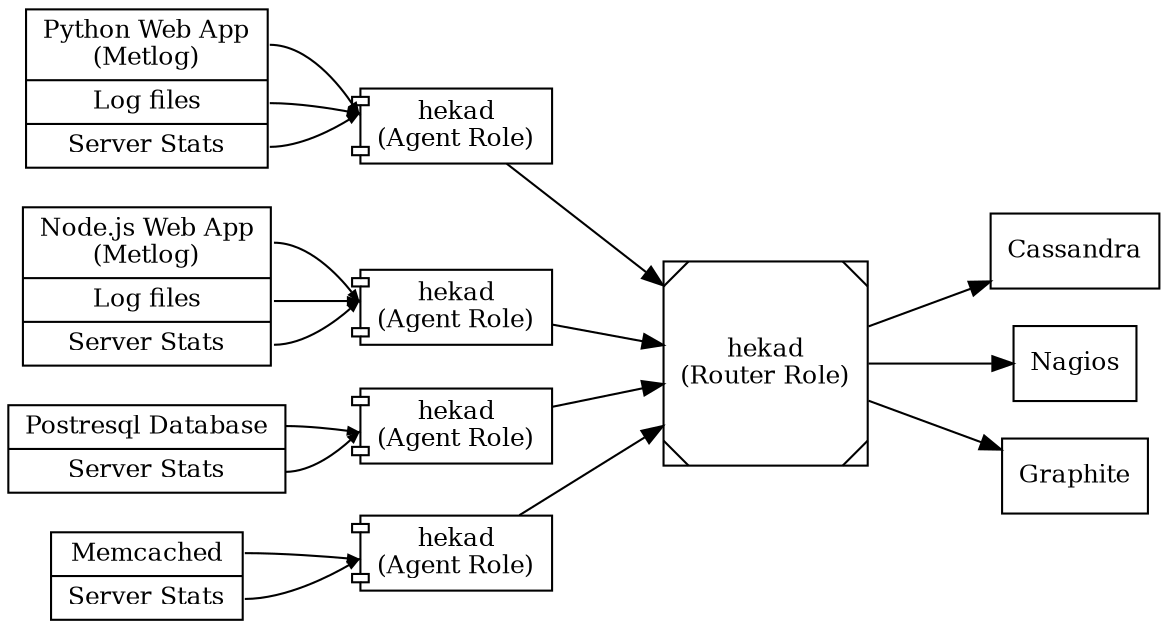 digraph overview {
    rankdir=LR;
    ranksep=equally;
    node [fontsize=12];

    subgraph {
        rank=same;
        node [shape=record];
        input1 [label="<f0> Python Web App\n(Metlog)|<f1> Log files|<f2> Server Stats"];
        input2 [label="<f0> Node.js Web App\n(Metlog)|<f1> Log files|<f2> Server Stats"];
        input3 [label="<f0> Postresql Database|<f1> Server Stats"];
        input4 [label="<f0> Memcached|<f1> Server Stats"]
    }

    subgraph {
        rank=same;
        node [shape=component, label="hekad\n(Agent Role)"];
        agent1 [];
        agent2 [];
        agent3 [];
        agent4 [];
    }

    subgraph {
        edge [samehead = "t", arrowsize=0.5];
        input1:f0 -> agent1;
        input1:f1 -> agent1;
        input1:f2 -> agent1;

        input2:f0 -> agent2;
        input2:f1 -> agent2;
        input2:f2 -> agent2;

        input3:f0 -> agent3;
        input3:f1 -> agent3;

        input4:f0 -> agent4;
        input4:f1 -> agent4;
    }

    aggregator [shape=Msquare, label="hekad\n(Router Role)"];

    agent1 -> aggregator;
    agent2 -> aggregator;
    agent3 -> aggregator;
    agent4 -> aggregator;

    subgraph {
        rank=same;
        node [shape=box];
        cassandra [label="Cassandra"];
        nagios [label="Nagios"];
        graphite [label="Graphite"];
    }

    subgraph {
        aggregator -> cassandra;
        aggregator -> nagios;
        aggregator -> graphite;
    }
}
